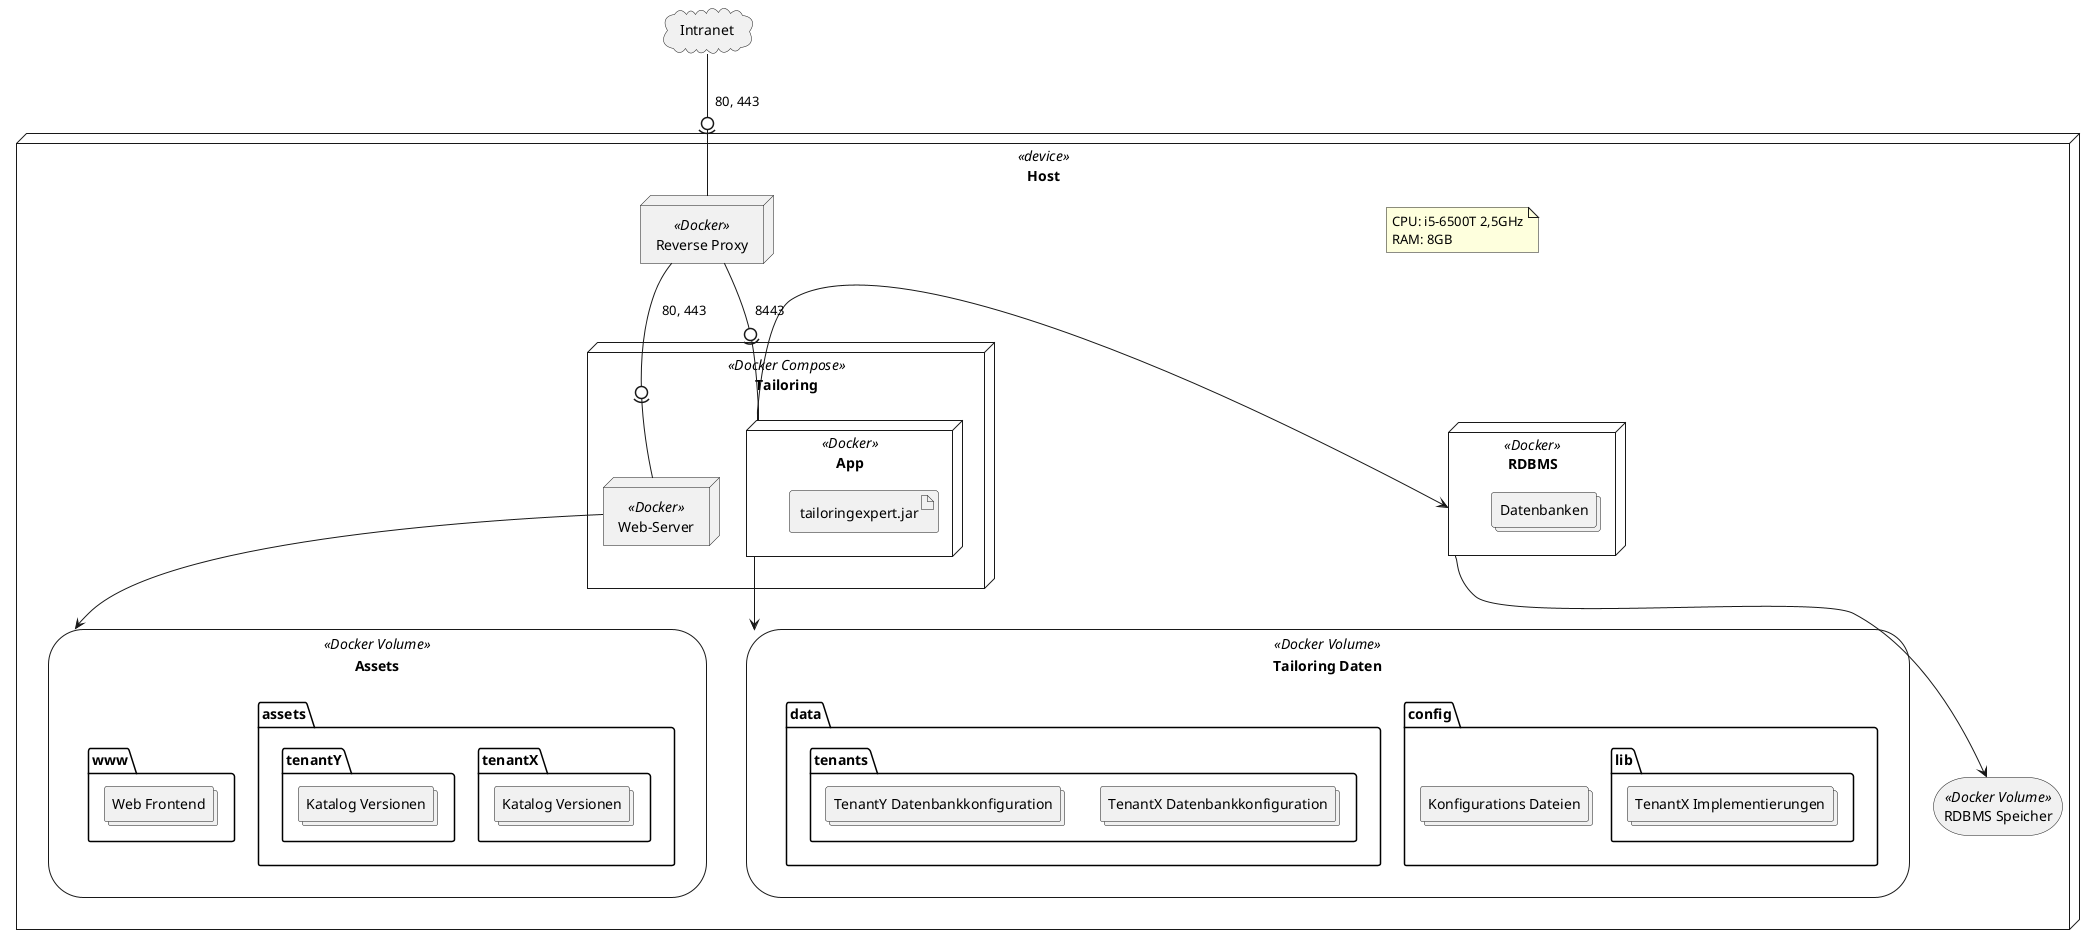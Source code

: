 @startuml Deployment.png

    cloud intranet as "Intranet" {
    }

    node Host as Host <<device>> {

    note "CPU: i5-6500T 2,5GHz\nRAM: 8GB" as N2


    node ReverseProxy as "Reverse Proxy" <<Docker>> {
    }

    node Tailoring as Tailoring <<Docker Compose>> {
        node WebServer as "Web-Server" <<Docker>>{
        }
        node App as App <<Docker>> {
            artifact tailoringexpert.jar
        }

    }

    node RDBMS as "RDBMS" <<Docker>> {
        collections Databases as "Datenbanken"
    }

    storage WebServerAssets as "Assets" <<Docker Volume>> {
        folder assets {
            folder tenantX {
                collections tenantXHTML as "Katalog Versionen"
            }
            folder tenantY {
                collections tenantYHTML as "Katalog Versionen"
            }
        }

        folder www {
            collections webcontent as "Web Frontend"
        }
    }

    storage TailoringData as "Tailoring Daten" <<Docker Volume>> {
        folder config {
            collections ConfigDateien as "Konfigurations Dateien"
            folder lib {
                collections TenantXLibs as "TenantX Implementierungen"
            }
        }
        folder data {
            folder tenants {
                collections TenantXConfig as "TenantX Datenbankkonfiguration"
                collections TenantYConfig as "TenantY Datenbankkonfiguration"
            }
        }
    }


    storage RDBMSData as "RDBMS Speicher" <<Docker Volume>> {
    }


    WebServer --> WebServerAssets
    WebServer .[hidden]right.> App
    App --> TailoringData
    App -right-> RDBMS
    RDBMS --> RDBMSData

    ReverseProxy -0)- App : "8443"
    ReverseProxy -0)- WebServer : "80, 443"

    intranet  -0)- ReverseProxy : "80, 443"
  }
  

@enduml